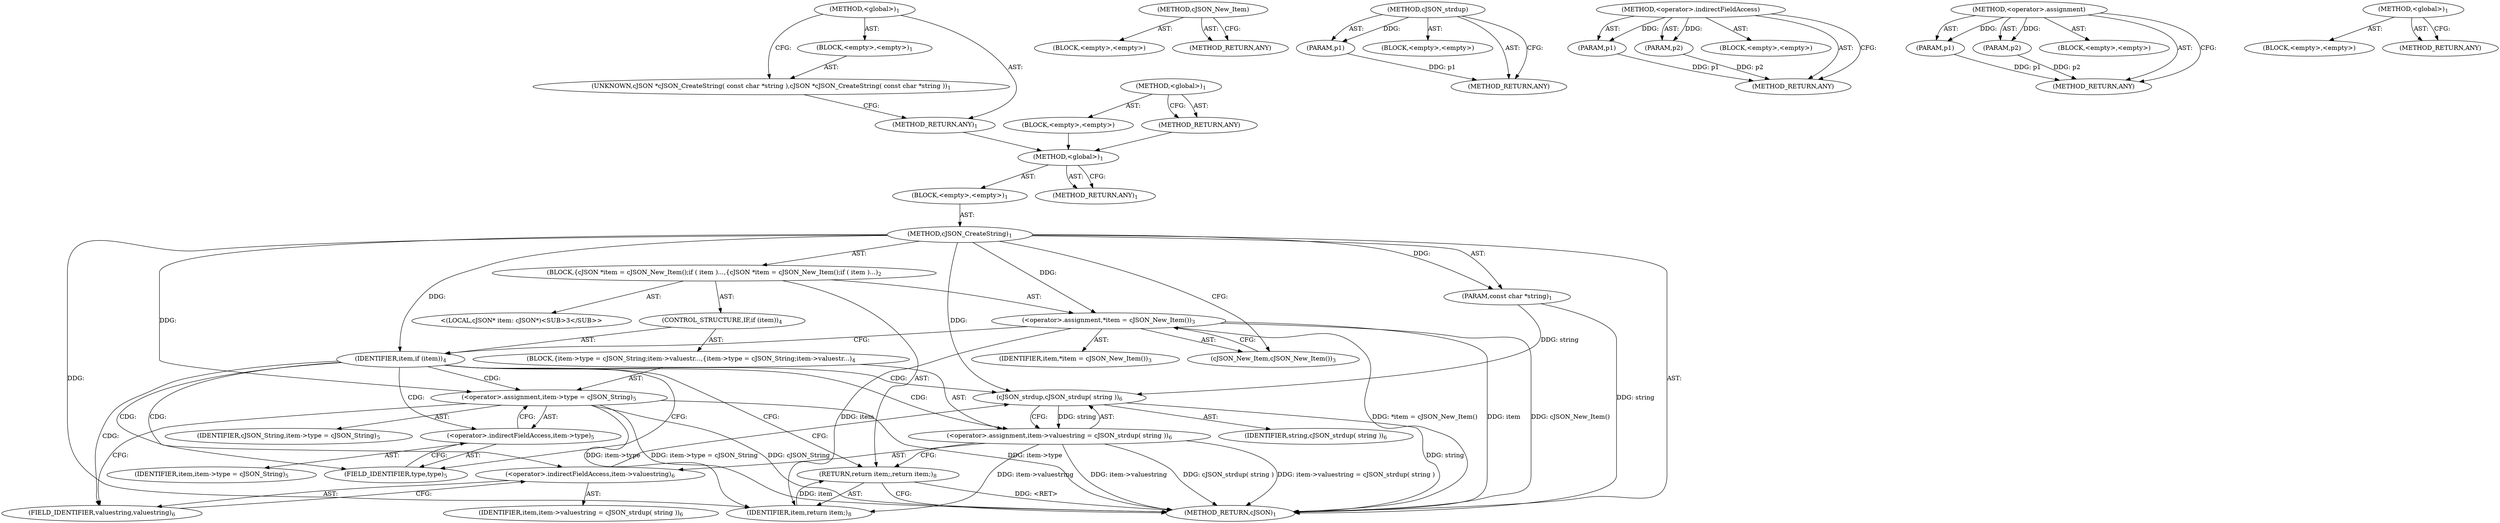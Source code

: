 digraph "&lt;global&gt;" {
vulnerable_6 [label=<(METHOD,&lt;global&gt;)<SUB>1</SUB>>];
vulnerable_7 [label=<(BLOCK,&lt;empty&gt;,&lt;empty&gt;)<SUB>1</SUB>>];
vulnerable_8 [label=<(METHOD,cJSON_CreateString)<SUB>1</SUB>>];
vulnerable_9 [label=<(PARAM,const char *string)<SUB>1</SUB>>];
vulnerable_10 [label=<(BLOCK,{
	cJSON *item = cJSON_New_Item();
	if ( item )...,{
	cJSON *item = cJSON_New_Item();
	if ( item )...)<SUB>2</SUB>>];
vulnerable_11 [label="<(LOCAL,cJSON* item: cJSON*)<SUB>3</SUB>>"];
vulnerable_12 [label=<(&lt;operator&gt;.assignment,*item = cJSON_New_Item())<SUB>3</SUB>>];
vulnerable_13 [label=<(IDENTIFIER,item,*item = cJSON_New_Item())<SUB>3</SUB>>];
vulnerable_14 [label=<(cJSON_New_Item,cJSON_New_Item())<SUB>3</SUB>>];
vulnerable_15 [label=<(CONTROL_STRUCTURE,IF,if (item))<SUB>4</SUB>>];
vulnerable_16 [label=<(IDENTIFIER,item,if (item))<SUB>4</SUB>>];
vulnerable_17 [label=<(BLOCK,{
		item-&gt;type = cJSON_String;
		item-&gt;valuestr...,{
		item-&gt;type = cJSON_String;
		item-&gt;valuestr...)<SUB>4</SUB>>];
vulnerable_18 [label=<(&lt;operator&gt;.assignment,item-&gt;type = cJSON_String)<SUB>5</SUB>>];
vulnerable_19 [label=<(&lt;operator&gt;.indirectFieldAccess,item-&gt;type)<SUB>5</SUB>>];
vulnerable_20 [label=<(IDENTIFIER,item,item-&gt;type = cJSON_String)<SUB>5</SUB>>];
vulnerable_21 [label=<(FIELD_IDENTIFIER,type,type)<SUB>5</SUB>>];
vulnerable_22 [label=<(IDENTIFIER,cJSON_String,item-&gt;type = cJSON_String)<SUB>5</SUB>>];
vulnerable_23 [label=<(&lt;operator&gt;.assignment,item-&gt;valuestring = cJSON_strdup( string ))<SUB>6</SUB>>];
vulnerable_24 [label=<(&lt;operator&gt;.indirectFieldAccess,item-&gt;valuestring)<SUB>6</SUB>>];
vulnerable_25 [label=<(IDENTIFIER,item,item-&gt;valuestring = cJSON_strdup( string ))<SUB>6</SUB>>];
vulnerable_26 [label=<(FIELD_IDENTIFIER,valuestring,valuestring)<SUB>6</SUB>>];
vulnerable_27 [label=<(cJSON_strdup,cJSON_strdup( string ))<SUB>6</SUB>>];
vulnerable_28 [label=<(IDENTIFIER,string,cJSON_strdup( string ))<SUB>6</SUB>>];
vulnerable_29 [label=<(RETURN,return item;,return item;)<SUB>8</SUB>>];
vulnerable_30 [label=<(IDENTIFIER,item,return item;)<SUB>8</SUB>>];
vulnerable_31 [label=<(METHOD_RETURN,cJSON)<SUB>1</SUB>>];
vulnerable_33 [label=<(METHOD_RETURN,ANY)<SUB>1</SUB>>];
vulnerable_57 [label=<(METHOD,cJSON_New_Item)>];
vulnerable_58 [label=<(BLOCK,&lt;empty&gt;,&lt;empty&gt;)>];
vulnerable_59 [label=<(METHOD_RETURN,ANY)>];
vulnerable_65 [label=<(METHOD,cJSON_strdup)>];
vulnerable_66 [label=<(PARAM,p1)>];
vulnerable_67 [label=<(BLOCK,&lt;empty&gt;,&lt;empty&gt;)>];
vulnerable_68 [label=<(METHOD_RETURN,ANY)>];
vulnerable_60 [label=<(METHOD,&lt;operator&gt;.indirectFieldAccess)>];
vulnerable_61 [label=<(PARAM,p1)>];
vulnerable_62 [label=<(PARAM,p2)>];
vulnerable_63 [label=<(BLOCK,&lt;empty&gt;,&lt;empty&gt;)>];
vulnerable_64 [label=<(METHOD_RETURN,ANY)>];
vulnerable_52 [label=<(METHOD,&lt;operator&gt;.assignment)>];
vulnerable_53 [label=<(PARAM,p1)>];
vulnerable_54 [label=<(PARAM,p2)>];
vulnerable_55 [label=<(BLOCK,&lt;empty&gt;,&lt;empty&gt;)>];
vulnerable_56 [label=<(METHOD_RETURN,ANY)>];
vulnerable_46 [label=<(METHOD,&lt;global&gt;)<SUB>1</SUB>>];
vulnerable_47 [label=<(BLOCK,&lt;empty&gt;,&lt;empty&gt;)>];
vulnerable_48 [label=<(METHOD_RETURN,ANY)>];
fixed_6 [label=<(METHOD,&lt;global&gt;)<SUB>1</SUB>>];
fixed_7 [label=<(BLOCK,&lt;empty&gt;,&lt;empty&gt;)<SUB>1</SUB>>];
fixed_8 [label=<(UNKNOWN,cJSON *cJSON_CreateString( const char *string ),cJSON *cJSON_CreateString( const char *string ))<SUB>1</SUB>>];
fixed_9 [label=<(METHOD_RETURN,ANY)<SUB>1</SUB>>];
fixed_14 [label=<(METHOD,&lt;global&gt;)<SUB>1</SUB>>];
fixed_15 [label=<(BLOCK,&lt;empty&gt;,&lt;empty&gt;)>];
fixed_16 [label=<(METHOD_RETURN,ANY)>];
vulnerable_6 -> vulnerable_7  [key=0, label="AST: "];
vulnerable_6 -> vulnerable_33  [key=0, label="AST: "];
vulnerable_6 -> vulnerable_33  [key=1, label="CFG: "];
vulnerable_7 -> vulnerable_8  [key=0, label="AST: "];
vulnerable_8 -> vulnerable_9  [key=0, label="AST: "];
vulnerable_8 -> vulnerable_9  [key=1, label="DDG: "];
vulnerable_8 -> vulnerable_10  [key=0, label="AST: "];
vulnerable_8 -> vulnerable_31  [key=0, label="AST: "];
vulnerable_8 -> vulnerable_14  [key=0, label="CFG: "];
vulnerable_8 -> vulnerable_12  [key=0, label="DDG: "];
vulnerable_8 -> vulnerable_16  [key=0, label="DDG: "];
vulnerable_8 -> vulnerable_30  [key=0, label="DDG: "];
vulnerable_8 -> vulnerable_18  [key=0, label="DDG: "];
vulnerable_8 -> vulnerable_27  [key=0, label="DDG: "];
vulnerable_9 -> vulnerable_31  [key=0, label="DDG: string"];
vulnerable_9 -> vulnerable_27  [key=0, label="DDG: string"];
vulnerable_10 -> vulnerable_11  [key=0, label="AST: "];
vulnerable_10 -> vulnerable_12  [key=0, label="AST: "];
vulnerable_10 -> vulnerable_15  [key=0, label="AST: "];
vulnerable_10 -> vulnerable_29  [key=0, label="AST: "];
vulnerable_12 -> vulnerable_13  [key=0, label="AST: "];
vulnerable_12 -> vulnerable_14  [key=0, label="AST: "];
vulnerable_12 -> vulnerable_16  [key=0, label="CFG: "];
vulnerable_12 -> vulnerable_31  [key=0, label="DDG: item"];
vulnerable_12 -> vulnerable_31  [key=1, label="DDG: cJSON_New_Item()"];
vulnerable_12 -> vulnerable_31  [key=2, label="DDG: *item = cJSON_New_Item()"];
vulnerable_12 -> vulnerable_30  [key=0, label="DDG: item"];
vulnerable_14 -> vulnerable_12  [key=0, label="CFG: "];
vulnerable_15 -> vulnerable_16  [key=0, label="AST: "];
vulnerable_15 -> vulnerable_17  [key=0, label="AST: "];
vulnerable_16 -> vulnerable_21  [key=0, label="CFG: "];
vulnerable_16 -> vulnerable_21  [key=1, label="CDG: "];
vulnerable_16 -> vulnerable_29  [key=0, label="CFG: "];
vulnerable_16 -> vulnerable_24  [key=0, label="CDG: "];
vulnerable_16 -> vulnerable_18  [key=0, label="CDG: "];
vulnerable_16 -> vulnerable_26  [key=0, label="CDG: "];
vulnerable_16 -> vulnerable_23  [key=0, label="CDG: "];
vulnerable_16 -> vulnerable_19  [key=0, label="CDG: "];
vulnerable_16 -> vulnerable_27  [key=0, label="CDG: "];
vulnerable_17 -> vulnerable_18  [key=0, label="AST: "];
vulnerable_17 -> vulnerable_23  [key=0, label="AST: "];
vulnerable_18 -> vulnerable_19  [key=0, label="AST: "];
vulnerable_18 -> vulnerable_22  [key=0, label="AST: "];
vulnerable_18 -> vulnerable_26  [key=0, label="CFG: "];
vulnerable_18 -> vulnerable_31  [key=0, label="DDG: item-&gt;type"];
vulnerable_18 -> vulnerable_31  [key=1, label="DDG: item-&gt;type = cJSON_String"];
vulnerable_18 -> vulnerable_31  [key=2, label="DDG: cJSON_String"];
vulnerable_18 -> vulnerable_30  [key=0, label="DDG: item-&gt;type"];
vulnerable_19 -> vulnerable_20  [key=0, label="AST: "];
vulnerable_19 -> vulnerable_21  [key=0, label="AST: "];
vulnerable_19 -> vulnerable_18  [key=0, label="CFG: "];
vulnerable_21 -> vulnerable_19  [key=0, label="CFG: "];
vulnerable_23 -> vulnerable_24  [key=0, label="AST: "];
vulnerable_23 -> vulnerable_27  [key=0, label="AST: "];
vulnerable_23 -> vulnerable_29  [key=0, label="CFG: "];
vulnerable_23 -> vulnerable_31  [key=0, label="DDG: item-&gt;valuestring"];
vulnerable_23 -> vulnerable_31  [key=1, label="DDG: cJSON_strdup( string )"];
vulnerable_23 -> vulnerable_31  [key=2, label="DDG: item-&gt;valuestring = cJSON_strdup( string )"];
vulnerable_23 -> vulnerable_30  [key=0, label="DDG: item-&gt;valuestring"];
vulnerable_24 -> vulnerable_25  [key=0, label="AST: "];
vulnerable_24 -> vulnerable_26  [key=0, label="AST: "];
vulnerable_24 -> vulnerable_27  [key=0, label="CFG: "];
vulnerable_26 -> vulnerable_24  [key=0, label="CFG: "];
vulnerable_27 -> vulnerable_28  [key=0, label="AST: "];
vulnerable_27 -> vulnerable_23  [key=0, label="CFG: "];
vulnerable_27 -> vulnerable_23  [key=1, label="DDG: string"];
vulnerable_27 -> vulnerable_31  [key=0, label="DDG: string"];
vulnerable_29 -> vulnerable_30  [key=0, label="AST: "];
vulnerable_29 -> vulnerable_31  [key=0, label="CFG: "];
vulnerable_29 -> vulnerable_31  [key=1, label="DDG: &lt;RET&gt;"];
vulnerable_30 -> vulnerable_29  [key=0, label="DDG: item"];
vulnerable_57 -> vulnerable_58  [key=0, label="AST: "];
vulnerable_57 -> vulnerable_59  [key=0, label="AST: "];
vulnerable_57 -> vulnerable_59  [key=1, label="CFG: "];
vulnerable_65 -> vulnerable_66  [key=0, label="AST: "];
vulnerable_65 -> vulnerable_66  [key=1, label="DDG: "];
vulnerable_65 -> vulnerable_67  [key=0, label="AST: "];
vulnerable_65 -> vulnerable_68  [key=0, label="AST: "];
vulnerable_65 -> vulnerable_68  [key=1, label="CFG: "];
vulnerable_66 -> vulnerable_68  [key=0, label="DDG: p1"];
vulnerable_60 -> vulnerable_61  [key=0, label="AST: "];
vulnerable_60 -> vulnerable_61  [key=1, label="DDG: "];
vulnerable_60 -> vulnerable_63  [key=0, label="AST: "];
vulnerable_60 -> vulnerable_62  [key=0, label="AST: "];
vulnerable_60 -> vulnerable_62  [key=1, label="DDG: "];
vulnerable_60 -> vulnerable_64  [key=0, label="AST: "];
vulnerable_60 -> vulnerable_64  [key=1, label="CFG: "];
vulnerable_61 -> vulnerable_64  [key=0, label="DDG: p1"];
vulnerable_62 -> vulnerable_64  [key=0, label="DDG: p2"];
vulnerable_52 -> vulnerable_53  [key=0, label="AST: "];
vulnerable_52 -> vulnerable_53  [key=1, label="DDG: "];
vulnerable_52 -> vulnerable_55  [key=0, label="AST: "];
vulnerable_52 -> vulnerable_54  [key=0, label="AST: "];
vulnerable_52 -> vulnerable_54  [key=1, label="DDG: "];
vulnerable_52 -> vulnerable_56  [key=0, label="AST: "];
vulnerable_52 -> vulnerable_56  [key=1, label="CFG: "];
vulnerable_53 -> vulnerable_56  [key=0, label="DDG: p1"];
vulnerable_54 -> vulnerable_56  [key=0, label="DDG: p2"];
vulnerable_46 -> vulnerable_47  [key=0, label="AST: "];
vulnerable_46 -> vulnerable_48  [key=0, label="AST: "];
vulnerable_46 -> vulnerable_48  [key=1, label="CFG: "];
fixed_6 -> fixed_7  [key=0, label="AST: "];
fixed_6 -> fixed_9  [key=0, label="AST: "];
fixed_6 -> fixed_8  [key=0, label="CFG: "];
fixed_7 -> fixed_8  [key=0, label="AST: "];
fixed_8 -> fixed_9  [key=0, label="CFG: "];
fixed_9 -> vulnerable_6  [key=0];
fixed_14 -> fixed_15  [key=0, label="AST: "];
fixed_14 -> fixed_16  [key=0, label="AST: "];
fixed_14 -> fixed_16  [key=1, label="CFG: "];
fixed_15 -> vulnerable_6  [key=0];
fixed_16 -> vulnerable_6  [key=0];
}
